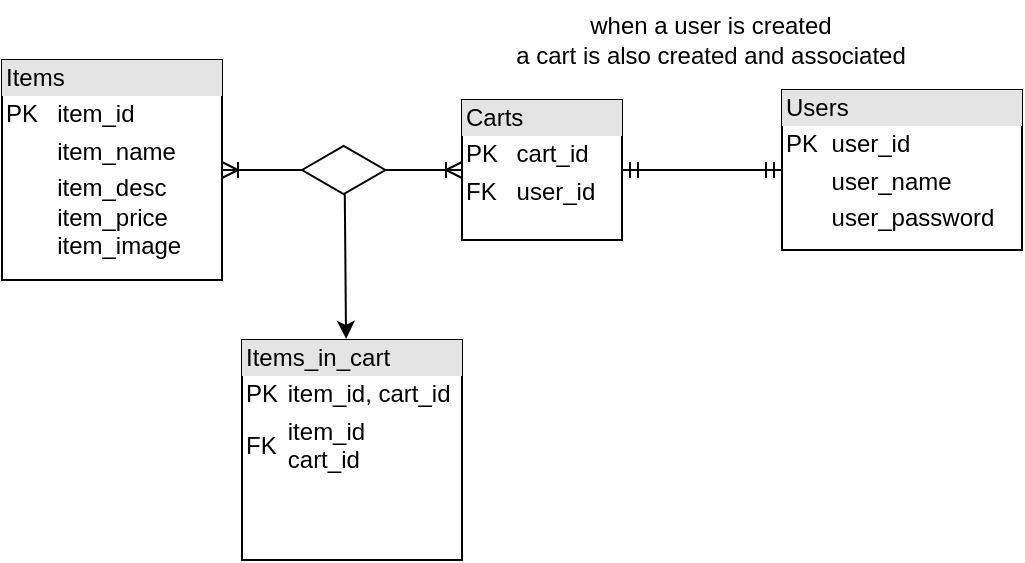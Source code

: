 <mxfile version="21.6.8" type="device">
  <diagram name="Page-1" id="OgUAJLns6yPY-nITXQru">
    <mxGraphModel dx="1098" dy="828" grid="1" gridSize="10" guides="1" tooltips="1" connect="1" arrows="1" fold="1" page="1" pageScale="1" pageWidth="413" pageHeight="291" math="0" shadow="0">
      <root>
        <mxCell id="0" />
        <mxCell id="1" parent="0" />
        <mxCell id="nTTubAd4ZKwkvAkpB3yi-1" value="&lt;div style=&quot;box-sizing:border-box;width:100%;background:#e4e4e4;padding:2px;&quot;&gt;&lt;font color=&quot;#000000&quot;&gt;Items&lt;/font&gt;&lt;/div&gt;&lt;table style=&quot;width:100%;font-size:1em;&quot; cellpadding=&quot;2&quot; cellspacing=&quot;0&quot;&gt;&lt;tbody&gt;&lt;tr&gt;&lt;td&gt;PK&lt;/td&gt;&lt;td&gt;item_id&lt;/td&gt;&lt;/tr&gt;&lt;tr&gt;&lt;td&gt;&lt;br&gt;&lt;/td&gt;&lt;td&gt;item_name&lt;/td&gt;&lt;/tr&gt;&lt;tr&gt;&lt;td&gt;&lt;/td&gt;&lt;td&gt;item_desc&lt;br&gt;item_price&lt;br&gt;item_image&lt;/td&gt;&lt;/tr&gt;&lt;/tbody&gt;&lt;/table&gt;" style="verticalAlign=top;align=left;overflow=fill;html=1;whiteSpace=wrap;strokeColor=default;fillStyle=auto;" vertex="1" parent="1">
          <mxGeometry x="207" y="187" width="110" height="110" as="geometry" />
        </mxCell>
        <mxCell id="nTTubAd4ZKwkvAkpB3yi-2" value="&lt;div style=&quot;box-sizing:border-box;width:100%;background:#e4e4e4;padding:2px;&quot;&gt;&lt;font color=&quot;#000000&quot;&gt;Users&lt;/font&gt;&lt;/div&gt;&lt;table style=&quot;width:100%;font-size:1em;&quot; cellpadding=&quot;2&quot; cellspacing=&quot;0&quot;&gt;&lt;tbody&gt;&lt;tr&gt;&lt;td&gt;PK&lt;/td&gt;&lt;td&gt;user_id&lt;/td&gt;&lt;/tr&gt;&lt;tr&gt;&lt;td&gt;&lt;br&gt;&lt;/td&gt;&lt;td&gt;user_name&lt;/td&gt;&lt;/tr&gt;&lt;tr&gt;&lt;td&gt;&lt;/td&gt;&lt;td&gt;user_password&lt;/td&gt;&lt;/tr&gt;&lt;/tbody&gt;&lt;/table&gt;" style="verticalAlign=top;align=left;overflow=fill;html=1;whiteSpace=wrap;strokeColor=default;fillStyle=auto;" vertex="1" parent="1">
          <mxGeometry x="597" y="202" width="120" height="80" as="geometry" />
        </mxCell>
        <mxCell id="nTTubAd4ZKwkvAkpB3yi-3" value="&lt;div style=&quot;box-sizing:border-box;width:100%;background:#e4e4e4;padding:2px;&quot;&gt;&lt;font color=&quot;#000000&quot;&gt;Carts&lt;/font&gt;&lt;/div&gt;&lt;table style=&quot;width:100%;font-size:1em;&quot; cellpadding=&quot;2&quot; cellspacing=&quot;0&quot;&gt;&lt;tbody&gt;&lt;tr&gt;&lt;td&gt;PK&lt;/td&gt;&lt;td&gt;cart_id&lt;/td&gt;&lt;/tr&gt;&lt;tr&gt;&lt;td&gt;FK&lt;/td&gt;&lt;td&gt;user_id&lt;/td&gt;&lt;/tr&gt;&lt;/tbody&gt;&lt;/table&gt;" style="verticalAlign=top;align=left;overflow=fill;html=1;whiteSpace=wrap;strokeColor=default;fillStyle=auto;" vertex="1" parent="1">
          <mxGeometry x="437" y="207" width="80" height="70" as="geometry" />
        </mxCell>
        <mxCell id="nTTubAd4ZKwkvAkpB3yi-8" value="" style="edgeStyle=entityRelationEdgeStyle;fontSize=12;html=1;endArrow=ERmandOne;startArrow=ERmandOne;rounded=0;entryX=0;entryY=0.5;entryDx=0;entryDy=0;exitX=1;exitY=0.5;exitDx=0;exitDy=0;" edge="1" parent="1" source="nTTubAd4ZKwkvAkpB3yi-3" target="nTTubAd4ZKwkvAkpB3yi-2">
          <mxGeometry width="100" height="100" relative="1" as="geometry">
            <mxPoint x="537" y="337" as="sourcePoint" />
            <mxPoint x="637" y="237" as="targetPoint" />
          </mxGeometry>
        </mxCell>
        <mxCell id="nTTubAd4ZKwkvAkpB3yi-9" value="" style="edgeStyle=entityRelationEdgeStyle;fontSize=12;html=1;endArrow=ERoneToMany;startArrow=ERoneToMany;rounded=0;entryX=0;entryY=0.5;entryDx=0;entryDy=0;exitX=1;exitY=0.5;exitDx=0;exitDy=0;" edge="1" parent="1" source="nTTubAd4ZKwkvAkpB3yi-1" target="nTTubAd4ZKwkvAkpB3yi-3">
          <mxGeometry width="100" height="100" relative="1" as="geometry">
            <mxPoint x="367" y="447" as="sourcePoint" />
            <mxPoint x="467" y="347" as="targetPoint" />
          </mxGeometry>
        </mxCell>
        <mxCell id="nTTubAd4ZKwkvAkpB3yi-11" value="" style="endArrow=classic;html=1;rounded=0;exitX=0.513;exitY=0.902;exitDx=0;exitDy=0;exitPerimeter=0;entryX=0.473;entryY=-0.005;entryDx=0;entryDy=0;entryPerimeter=0;" edge="1" parent="1" source="nTTubAd4ZKwkvAkpB3yi-13" target="nTTubAd4ZKwkvAkpB3yi-12">
          <mxGeometry width="50" height="50" relative="1" as="geometry">
            <mxPoint x="378.298" y="252.95" as="sourcePoint" />
            <mxPoint x="377.38" y="337" as="targetPoint" />
          </mxGeometry>
        </mxCell>
        <mxCell id="nTTubAd4ZKwkvAkpB3yi-12" value="&lt;div style=&quot;box-sizing:border-box;width:100%;background:#e4e4e4;padding:2px;&quot;&gt;&lt;font color=&quot;#000000&quot;&gt;Items_in_cart&lt;/font&gt;&lt;/div&gt;&lt;table style=&quot;width:100%;font-size:1em;&quot; cellpadding=&quot;2&quot; cellspacing=&quot;0&quot;&gt;&lt;tbody&gt;&lt;tr&gt;&lt;td&gt;PK&lt;/td&gt;&lt;td&gt;item_id, cart_id&lt;/td&gt;&lt;/tr&gt;&lt;tr&gt;&lt;td&gt;FK&lt;/td&gt;&lt;td&gt;item_id&lt;br&gt;cart_id&lt;/td&gt;&lt;/tr&gt;&lt;/tbody&gt;&lt;/table&gt;" style="verticalAlign=top;align=left;overflow=fill;html=1;whiteSpace=wrap;strokeColor=default;fillStyle=auto;" vertex="1" parent="1">
          <mxGeometry x="327" y="327" width="110" height="110" as="geometry" />
        </mxCell>
        <mxCell id="nTTubAd4ZKwkvAkpB3yi-13" value="" style="html=1;whiteSpace=wrap;aspect=fixed;shape=isoRectangle;" vertex="1" parent="1">
          <mxGeometry x="357" y="229.5" width="41.67" height="25" as="geometry" />
        </mxCell>
        <mxCell id="nTTubAd4ZKwkvAkpB3yi-18" value="when a user is created&lt;br&gt;a cart is also created and associated" style="text;html=1;align=center;verticalAlign=middle;resizable=0;points=[];autosize=1;strokeColor=none;fillColor=none;" vertex="1" parent="1">
          <mxGeometry x="451" y="157" width="220" height="40" as="geometry" />
        </mxCell>
      </root>
    </mxGraphModel>
  </diagram>
</mxfile>
